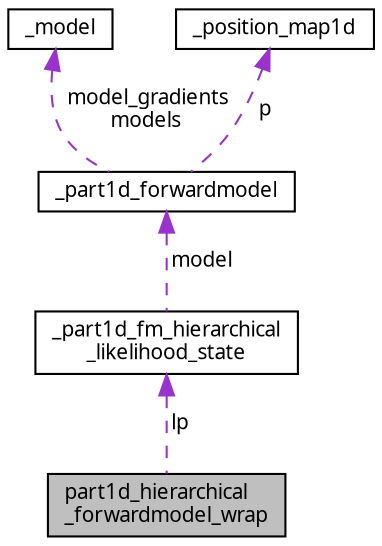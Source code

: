 digraph "part1d_hierarchical_forwardmodel_wrap"
{
  edge [fontname="FreeSans.ttf",fontsize="10",labelfontname="FreeSans.ttf",labelfontsize="10"];
  node [fontname="FreeSans.ttf",fontsize="10",shape=record];
  Node1 [label="part1d_hierarchical\l_forwardmodel_wrap",height=0.2,width=0.4,color="black", fillcolor="grey75", style="filled", fontcolor="black"];
  Node2 -> Node1 [dir="back",color="darkorchid3",fontsize="10",style="dashed",label=" lp" ,fontname="FreeSans.ttf"];
  Node2 [label="_part1d_fm_hierarchical\l_likelihood_state",height=0.2,width=0.4,color="black", fillcolor="white", style="filled",URL="$struct__part1d__fm__hierarchical__likelihood__state.html"];
  Node3 -> Node2 [dir="back",color="darkorchid3",fontsize="10",style="dashed",label=" model" ,fontname="FreeSans.ttf"];
  Node3 [label="_part1d_forwardmodel",height=0.2,width=0.4,color="black", fillcolor="white", style="filled",URL="$struct__part1d__forwardmodel.html"];
  Node4 -> Node3 [dir="back",color="darkorchid3",fontsize="10",style="dashed",label=" model_gradients\nmodels" ,fontname="FreeSans.ttf"];
  Node4 [label="_model",height=0.2,width=0.4,color="black", fillcolor="white", style="filled",URL="$struct__model.html"];
  Node5 -> Node3 [dir="back",color="darkorchid3",fontsize="10",style="dashed",label=" p" ,fontname="FreeSans.ttf"];
  Node5 [label="_position_map1d",height=0.2,width=0.4,color="black", fillcolor="white", style="filled",URL="$struct__position__map1d.html"];
}
